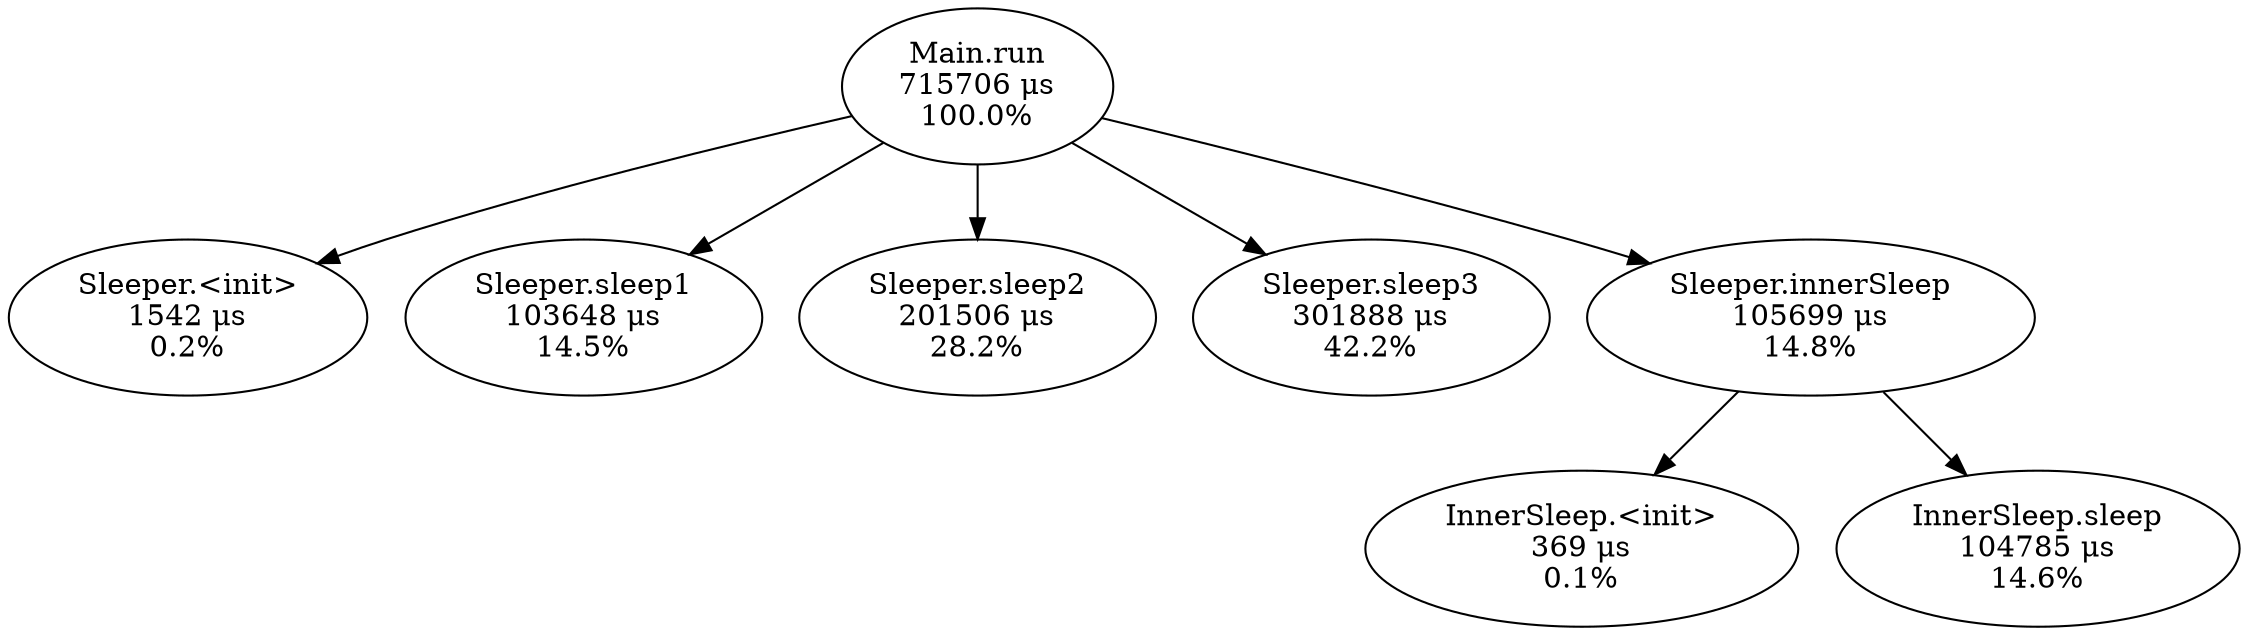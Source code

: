 digraph G {
	0 [label = "Main.run
715706 μs
100.0%"]
	1 [label = "Sleeper.<init>
1542 μs
0.2%"]
	0 -> 1
	2 [label = "Sleeper.sleep1
103648 μs
14.5%"]
	0 -> 2
	3 [label = "Sleeper.sleep2
201506 μs
28.2%"]
	0 -> 3
	4 [label = "Sleeper.sleep3
301888 μs
42.2%"]
	0 -> 4
	5 [label = "Sleeper.innerSleep
105699 μs
14.8%"]
	0 -> 5
	6 [label = "InnerSleep.<init>
369 μs
0.1%"]
	5 -> 6
	7 [label = "InnerSleep.sleep
104785 μs
14.6%"]
	5 -> 7
}
